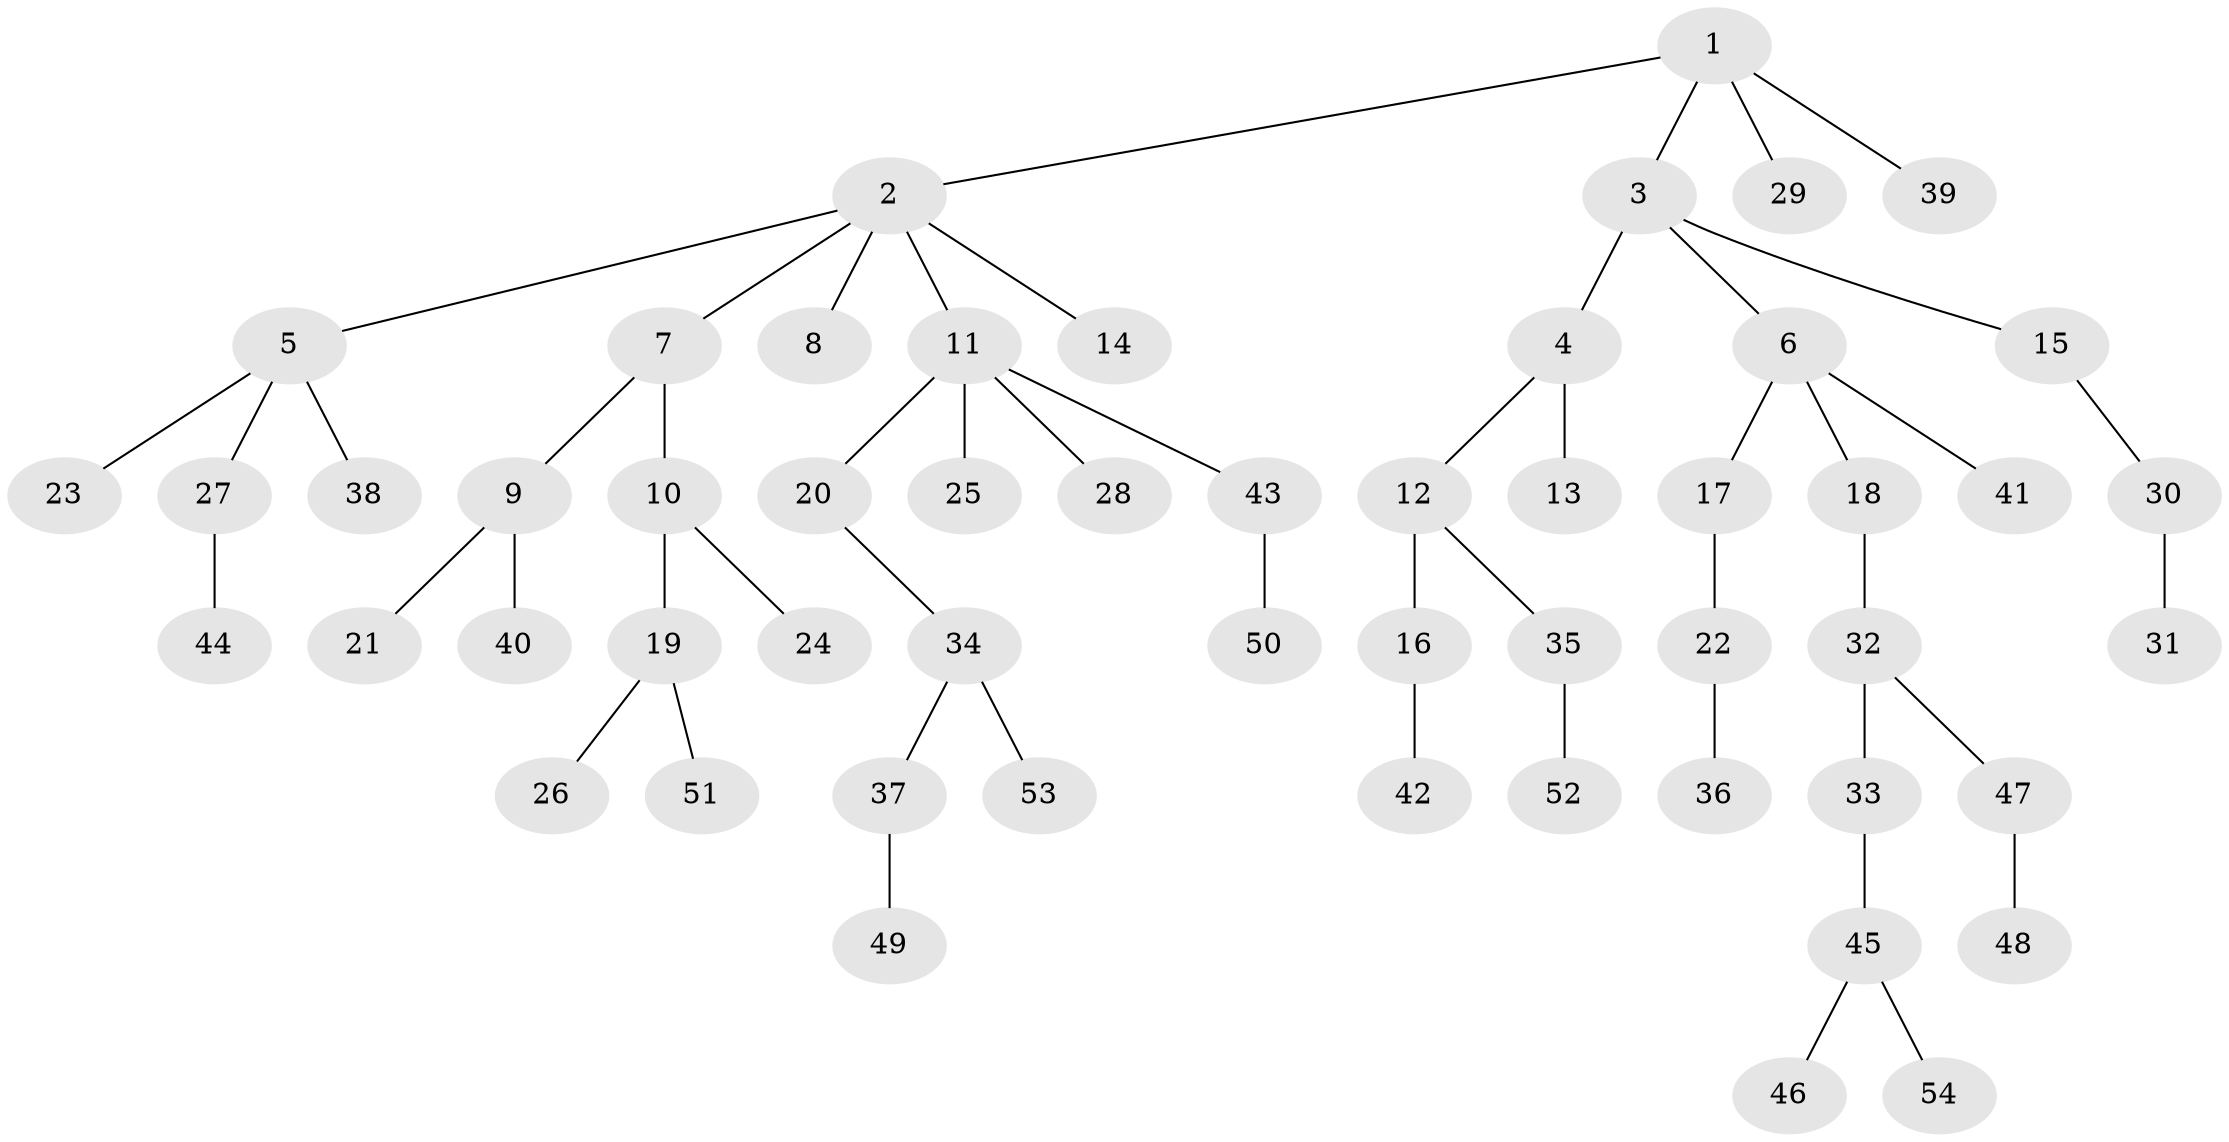 // coarse degree distribution, {3: 0.11428571428571428, 8: 0.02857142857142857, 6: 0.02857142857142857, 4: 0.05714285714285714, 1: 0.5714285714285714, 2: 0.2}
// Generated by graph-tools (version 1.1) at 2025/42/03/06/25 10:42:06]
// undirected, 54 vertices, 53 edges
graph export_dot {
graph [start="1"]
  node [color=gray90,style=filled];
  1;
  2;
  3;
  4;
  5;
  6;
  7;
  8;
  9;
  10;
  11;
  12;
  13;
  14;
  15;
  16;
  17;
  18;
  19;
  20;
  21;
  22;
  23;
  24;
  25;
  26;
  27;
  28;
  29;
  30;
  31;
  32;
  33;
  34;
  35;
  36;
  37;
  38;
  39;
  40;
  41;
  42;
  43;
  44;
  45;
  46;
  47;
  48;
  49;
  50;
  51;
  52;
  53;
  54;
  1 -- 2;
  1 -- 3;
  1 -- 29;
  1 -- 39;
  2 -- 5;
  2 -- 7;
  2 -- 8;
  2 -- 11;
  2 -- 14;
  3 -- 4;
  3 -- 6;
  3 -- 15;
  4 -- 12;
  4 -- 13;
  5 -- 23;
  5 -- 27;
  5 -- 38;
  6 -- 17;
  6 -- 18;
  6 -- 41;
  7 -- 9;
  7 -- 10;
  9 -- 21;
  9 -- 40;
  10 -- 19;
  10 -- 24;
  11 -- 20;
  11 -- 25;
  11 -- 28;
  11 -- 43;
  12 -- 16;
  12 -- 35;
  15 -- 30;
  16 -- 42;
  17 -- 22;
  18 -- 32;
  19 -- 26;
  19 -- 51;
  20 -- 34;
  22 -- 36;
  27 -- 44;
  30 -- 31;
  32 -- 33;
  32 -- 47;
  33 -- 45;
  34 -- 37;
  34 -- 53;
  35 -- 52;
  37 -- 49;
  43 -- 50;
  45 -- 46;
  45 -- 54;
  47 -- 48;
}
